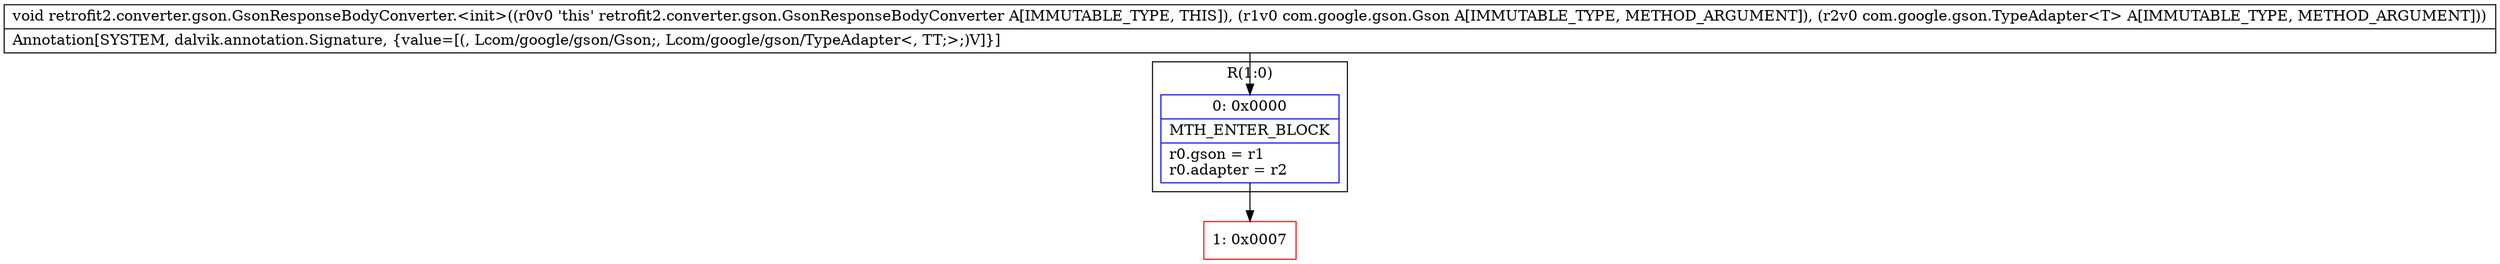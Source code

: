 digraph "CFG forretrofit2.converter.gson.GsonResponseBodyConverter.\<init\>(Lcom\/google\/gson\/Gson;Lcom\/google\/gson\/TypeAdapter;)V" {
subgraph cluster_Region_1544357672 {
label = "R(1:0)";
node [shape=record,color=blue];
Node_0 [shape=record,label="{0\:\ 0x0000|MTH_ENTER_BLOCK\l|r0.gson = r1\lr0.adapter = r2\l}"];
}
Node_1 [shape=record,color=red,label="{1\:\ 0x0007}"];
MethodNode[shape=record,label="{void retrofit2.converter.gson.GsonResponseBodyConverter.\<init\>((r0v0 'this' retrofit2.converter.gson.GsonResponseBodyConverter A[IMMUTABLE_TYPE, THIS]), (r1v0 com.google.gson.Gson A[IMMUTABLE_TYPE, METHOD_ARGUMENT]), (r2v0 com.google.gson.TypeAdapter\<T\> A[IMMUTABLE_TYPE, METHOD_ARGUMENT]))  | Annotation[SYSTEM, dalvik.annotation.Signature, \{value=[(, Lcom\/google\/gson\/Gson;, Lcom\/google\/gson\/TypeAdapter\<, TT;\>;)V]\}]\l}"];
MethodNode -> Node_0;
Node_0 -> Node_1;
}

